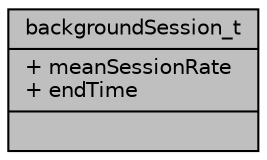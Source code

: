 digraph "backgroundSession_t"
{
 // LATEX_PDF_SIZE
  edge [fontname="Helvetica",fontsize="10",labelfontname="Helvetica",labelfontsize="10"];
  node [fontname="Helvetica",fontsize="10",shape=record];
  Node1 [label="{backgroundSession_t\n|+ meanSessionRate\l+ endTime\l|}",height=0.2,width=0.4,color="black", fillcolor="grey75", style="filled", fontcolor="black",tooltip=" "];
}
